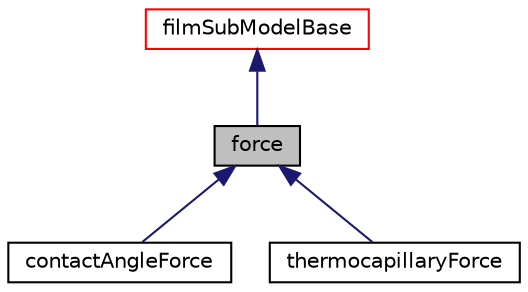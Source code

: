 digraph "force"
{
  bgcolor="transparent";
  edge [fontname="Helvetica",fontsize="10",labelfontname="Helvetica",labelfontsize="10"];
  node [fontname="Helvetica",fontsize="10",shape=record];
  Node1 [label="force",height=0.2,width=0.4,color="black", fillcolor="grey75", style="filled", fontcolor="black"];
  Node2 -> Node1 [dir="back",color="midnightblue",fontsize="10",style="solid",fontname="Helvetica"];
  Node2 [label="filmSubModelBase",height=0.2,width=0.4,color="red",URL="$a00798.html"];
  Node1 -> Node3 [dir="back",color="midnightblue",fontsize="10",style="solid",fontname="Helvetica"];
  Node3 [label="contactAngleForce",height=0.2,width=0.4,color="black",URL="$a00402.html"];
  Node1 -> Node4 [dir="back",color="midnightblue",fontsize="10",style="solid",fontname="Helvetica"];
  Node4 [label="thermocapillaryForce",height=0.2,width=0.4,color="black",URL="$a02664.html"];
}
